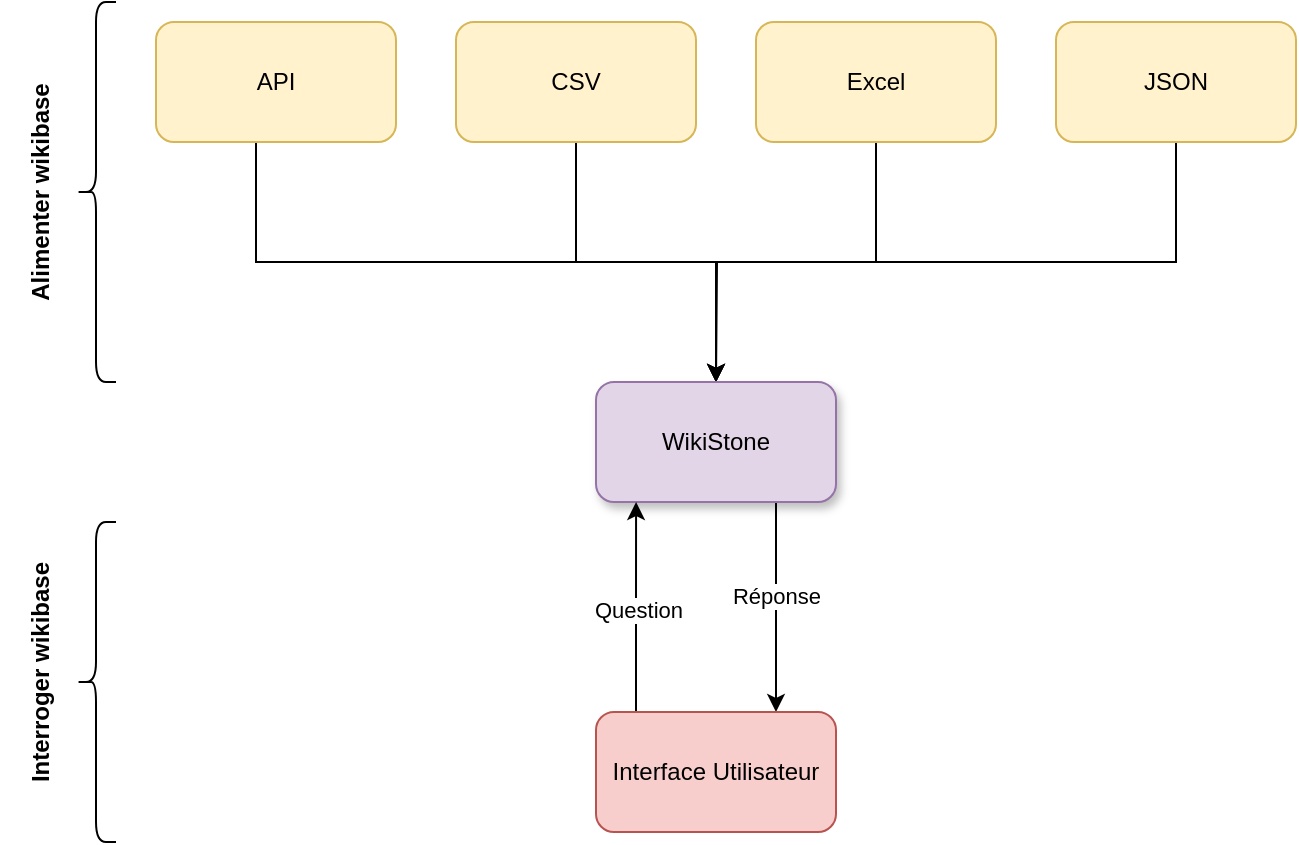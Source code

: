 <mxfile version="20.8.18" type="device"><diagram name="Page-1" id="adxAB2CLc7x-FqwPaaNe"><mxGraphModel dx="1136" dy="555" grid="1" gridSize="10" guides="1" tooltips="1" connect="1" arrows="1" fold="1" page="1" pageScale="1" pageWidth="827" pageHeight="1169" math="0" shadow="0"><root><mxCell id="0"/><mxCell id="1" parent="0"/><mxCell id="2gn7Fp9T2iajVhOJ1Zkf-13" style="edgeStyle=orthogonalEdgeStyle;rounded=0;orthogonalLoop=1;jettySize=auto;html=1;" parent="1" source="2gn7Fp9T2iajVhOJ1Zkf-1" target="2gn7Fp9T2iajVhOJ1Zkf-5" edge="1"><mxGeometry relative="1" as="geometry"><Array as="points"><mxPoint x="210" y="230"/><mxPoint x="440" y="230"/></Array></mxGeometry></mxCell><mxCell id="2gn7Fp9T2iajVhOJ1Zkf-1" value="API" style="rounded=1;whiteSpace=wrap;html=1;fillColor=#fff2cc;strokeColor=#d6b656;" parent="1" vertex="1"><mxGeometry x="160" y="110" width="120" height="60" as="geometry"/></mxCell><mxCell id="2gn7Fp9T2iajVhOJ1Zkf-14" style="edgeStyle=orthogonalEdgeStyle;rounded=0;orthogonalLoop=1;jettySize=auto;html=1;entryX=0.5;entryY=0;entryDx=0;entryDy=0;" parent="1" source="2gn7Fp9T2iajVhOJ1Zkf-2" target="2gn7Fp9T2iajVhOJ1Zkf-5" edge="1"><mxGeometry relative="1" as="geometry"/></mxCell><mxCell id="2gn7Fp9T2iajVhOJ1Zkf-2" value="CSV" style="rounded=1;whiteSpace=wrap;html=1;fillColor=#fff2cc;strokeColor=#d6b656;" parent="1" vertex="1"><mxGeometry x="310" y="110" width="120" height="60" as="geometry"/></mxCell><mxCell id="2gn7Fp9T2iajVhOJ1Zkf-15" style="edgeStyle=orthogonalEdgeStyle;rounded=0;orthogonalLoop=1;jettySize=auto;html=1;exitX=0.5;exitY=1;exitDx=0;exitDy=0;" parent="1" source="2gn7Fp9T2iajVhOJ1Zkf-3" edge="1"><mxGeometry relative="1" as="geometry"><mxPoint x="440" y="290" as="targetPoint"/></mxGeometry></mxCell><mxCell id="2gn7Fp9T2iajVhOJ1Zkf-3" value="Excel" style="rounded=1;whiteSpace=wrap;html=1;fillColor=#fff2cc;strokeColor=#d6b656;" parent="1" vertex="1"><mxGeometry x="460" y="110" width="120" height="60" as="geometry"/></mxCell><mxCell id="2gn7Fp9T2iajVhOJ1Zkf-16" style="edgeStyle=orthogonalEdgeStyle;rounded=0;orthogonalLoop=1;jettySize=auto;html=1;exitX=0.5;exitY=1;exitDx=0;exitDy=0;entryX=0.5;entryY=0;entryDx=0;entryDy=0;" parent="1" source="2gn7Fp9T2iajVhOJ1Zkf-4" target="2gn7Fp9T2iajVhOJ1Zkf-5" edge="1"><mxGeometry relative="1" as="geometry"/></mxCell><mxCell id="2gn7Fp9T2iajVhOJ1Zkf-4" value="JSON" style="rounded=1;whiteSpace=wrap;html=1;fillColor=#fff2cc;strokeColor=#d6b656;" parent="1" vertex="1"><mxGeometry x="610" y="110" width="120" height="60" as="geometry"/></mxCell><mxCell id="LWxKjJvthXwUxBWzJkIh-7" style="edgeStyle=orthogonalEdgeStyle;rounded=0;orthogonalLoop=1;jettySize=auto;html=1;exitX=0.75;exitY=1;exitDx=0;exitDy=0;entryX=0.75;entryY=0;entryDx=0;entryDy=0;" edge="1" parent="1" source="2gn7Fp9T2iajVhOJ1Zkf-5" target="2gn7Fp9T2iajVhOJ1Zkf-6"><mxGeometry relative="1" as="geometry"><Array as="points"><mxPoint x="470" y="370"/><mxPoint x="470" y="370"/></Array></mxGeometry></mxCell><mxCell id="LWxKjJvthXwUxBWzJkIh-8" value="Réponse" style="edgeLabel;html=1;align=center;verticalAlign=middle;resizable=0;points=[];" vertex="1" connectable="0" parent="LWxKjJvthXwUxBWzJkIh-7"><mxGeometry x="-0.692" relative="1" as="geometry"><mxPoint y="31" as="offset"/></mxGeometry></mxCell><mxCell id="2gn7Fp9T2iajVhOJ1Zkf-5" value="WikiStone" style="rounded=1;whiteSpace=wrap;html=1;fillColor=#e1d5e7;strokeColor=#9673a6;shadow=1;glass=0;" parent="1" vertex="1"><mxGeometry x="380" y="290" width="120" height="60" as="geometry"/></mxCell><mxCell id="LWxKjJvthXwUxBWzJkIh-5" style="edgeStyle=orthogonalEdgeStyle;rounded=0;orthogonalLoop=1;jettySize=auto;html=1;entryX=0.167;entryY=1;entryDx=0;entryDy=0;entryPerimeter=0;" edge="1" parent="1" source="2gn7Fp9T2iajVhOJ1Zkf-6" target="2gn7Fp9T2iajVhOJ1Zkf-5"><mxGeometry relative="1" as="geometry"><Array as="points"><mxPoint x="400" y="410"/><mxPoint x="400" y="410"/></Array></mxGeometry></mxCell><mxCell id="LWxKjJvthXwUxBWzJkIh-6" value="Question" style="edgeLabel;html=1;align=center;verticalAlign=middle;resizable=0;points=[];" vertex="1" connectable="0" parent="LWxKjJvthXwUxBWzJkIh-5"><mxGeometry x="-0.212" y="-1" relative="1" as="geometry"><mxPoint y="-10" as="offset"/></mxGeometry></mxCell><mxCell id="2gn7Fp9T2iajVhOJ1Zkf-6" value="Interface Utilisateur" style="rounded=1;whiteSpace=wrap;html=1;fillColor=#f8cecc;strokeColor=#b85450;" parent="1" vertex="1"><mxGeometry x="380" y="455" width="120" height="60" as="geometry"/></mxCell><mxCell id="2gn7Fp9T2iajVhOJ1Zkf-10" value="" style="shape=curlyBracket;whiteSpace=wrap;html=1;rounded=1;labelPosition=left;verticalLabelPosition=middle;align=right;verticalAlign=middle;" parent="1" vertex="1"><mxGeometry x="120" y="360" width="20" height="160" as="geometry"/></mxCell><mxCell id="2gn7Fp9T2iajVhOJ1Zkf-11" value="" style="shape=curlyBracket;whiteSpace=wrap;html=1;rounded=1;labelPosition=left;verticalLabelPosition=middle;align=right;verticalAlign=middle;" parent="1" vertex="1"><mxGeometry x="120" y="100" width="20" height="190" as="geometry"/></mxCell><mxCell id="LWxKjJvthXwUxBWzJkIh-2" value="Alimenter wikibase" style="text;html=1;strokeColor=none;fillColor=none;align=center;verticalAlign=middle;whiteSpace=wrap;rounded=0;rotation=-90;fontStyle=1" vertex="1" parent="1"><mxGeometry x="45" y="175" width="115" height="40" as="geometry"/></mxCell><mxCell id="LWxKjJvthXwUxBWzJkIh-4" value="Interroger wikibase" style="text;html=1;strokeColor=none;fillColor=none;align=center;verticalAlign=middle;whiteSpace=wrap;rounded=0;rotation=-90;fontStyle=1" vertex="1" parent="1"><mxGeometry x="45" y="415" width="115" height="40" as="geometry"/></mxCell></root></mxGraphModel></diagram></mxfile>
